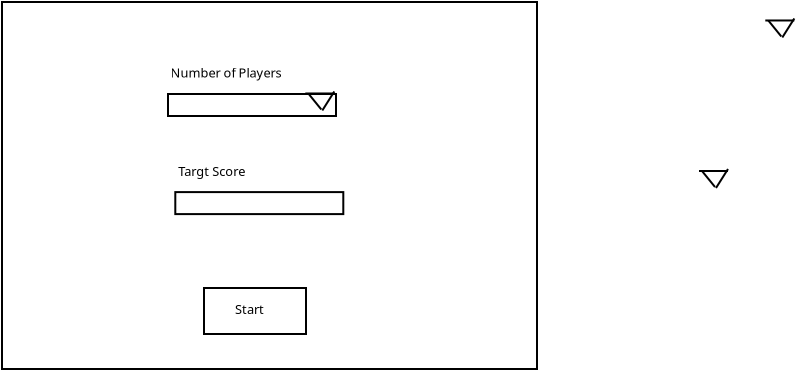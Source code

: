 <?xml version="1.0" encoding="UTF-8"?>
<dia:diagram xmlns:dia="http://www.lysator.liu.se/~alla/dia/">
  <dia:layer name="Background" visible="true" active="true">
    <dia:object type="Standard - Box" version="0" id="O0">
      <dia:attribute name="obj_pos">
        <dia:point val="4.7,2.8"/>
      </dia:attribute>
      <dia:attribute name="obj_bb">
        <dia:rectangle val="4.65,2.75;31.5,21.2"/>
      </dia:attribute>
      <dia:attribute name="elem_corner">
        <dia:point val="4.7,2.8"/>
      </dia:attribute>
      <dia:attribute name="elem_width">
        <dia:real val="26.75"/>
      </dia:attribute>
      <dia:attribute name="elem_height">
        <dia:real val="18.35"/>
      </dia:attribute>
      <dia:attribute name="show_background">
        <dia:boolean val="true"/>
      </dia:attribute>
    </dia:object>
    <dia:object type="Standard - Box" version="0" id="O1">
      <dia:attribute name="obj_pos">
        <dia:point val="14.8,17.1"/>
      </dia:attribute>
      <dia:attribute name="obj_bb">
        <dia:rectangle val="14.75,17.05;19.95,19.45"/>
      </dia:attribute>
      <dia:attribute name="elem_corner">
        <dia:point val="14.8,17.1"/>
      </dia:attribute>
      <dia:attribute name="elem_width">
        <dia:real val="5.1"/>
      </dia:attribute>
      <dia:attribute name="elem_height">
        <dia:real val="2.3"/>
      </dia:attribute>
      <dia:attribute name="show_background">
        <dia:boolean val="true"/>
      </dia:attribute>
    </dia:object>
    <dia:object type="Standard - Text" version="1" id="O2">
      <dia:attribute name="obj_pos">
        <dia:point val="16.35,18.4"/>
      </dia:attribute>
      <dia:attribute name="obj_bb">
        <dia:rectangle val="16.35,17.805;17.913,18.552"/>
      </dia:attribute>
      <dia:attribute name="text">
        <dia:composite type="text">
          <dia:attribute name="string">
            <dia:string>#Start#</dia:string>
          </dia:attribute>
          <dia:attribute name="font">
            <dia:font family="sans" style="0" name="Helvetica"/>
          </dia:attribute>
          <dia:attribute name="height">
            <dia:real val="0.8"/>
          </dia:attribute>
          <dia:attribute name="pos">
            <dia:point val="16.35,18.4"/>
          </dia:attribute>
          <dia:attribute name="color">
            <dia:color val="#000000"/>
          </dia:attribute>
          <dia:attribute name="alignment">
            <dia:enum val="0"/>
          </dia:attribute>
        </dia:composite>
      </dia:attribute>
      <dia:attribute name="valign">
        <dia:enum val="3"/>
      </dia:attribute>
    </dia:object>
    <dia:object type="Standard - Box" version="0" id="O3">
      <dia:attribute name="obj_pos">
        <dia:point val="13,7.4"/>
      </dia:attribute>
      <dia:attribute name="obj_bb">
        <dia:rectangle val="12.95,7.35;21.45,8.55"/>
      </dia:attribute>
      <dia:attribute name="elem_corner">
        <dia:point val="13,7.4"/>
      </dia:attribute>
      <dia:attribute name="elem_width">
        <dia:real val="8.4"/>
      </dia:attribute>
      <dia:attribute name="elem_height">
        <dia:real val="1.1"/>
      </dia:attribute>
      <dia:attribute name="show_background">
        <dia:boolean val="true"/>
      </dia:attribute>
    </dia:object>
    <dia:object type="Standard - Text" version="1" id="O4">
      <dia:attribute name="obj_pos">
        <dia:point val="13.125,6.575"/>
      </dia:attribute>
      <dia:attribute name="obj_bb">
        <dia:rectangle val="13.125,5.98;19.045,6.728"/>
      </dia:attribute>
      <dia:attribute name="text">
        <dia:composite type="text">
          <dia:attribute name="string">
            <dia:string>#Number of Players#</dia:string>
          </dia:attribute>
          <dia:attribute name="font">
            <dia:font family="sans" style="0" name="Helvetica"/>
          </dia:attribute>
          <dia:attribute name="height">
            <dia:real val="0.8"/>
          </dia:attribute>
          <dia:attribute name="pos">
            <dia:point val="13.125,6.575"/>
          </dia:attribute>
          <dia:attribute name="color">
            <dia:color val="#000000"/>
          </dia:attribute>
          <dia:attribute name="alignment">
            <dia:enum val="0"/>
          </dia:attribute>
        </dia:composite>
      </dia:attribute>
      <dia:attribute name="valign">
        <dia:enum val="3"/>
      </dia:attribute>
    </dia:object>
    <dia:group>
      <dia:object type="Standard - Line" version="0" id="O5">
        <dia:attribute name="obj_pos">
          <dia:point val="39.7,11.25"/>
        </dia:attribute>
        <dia:attribute name="obj_bb">
          <dia:rectangle val="39.63,11.18;40.42,12.12"/>
        </dia:attribute>
        <dia:attribute name="conn_endpoints">
          <dia:point val="39.7,11.25"/>
          <dia:point val="40.35,12.05"/>
        </dia:attribute>
        <dia:attribute name="numcp">
          <dia:int val="1"/>
        </dia:attribute>
      </dia:object>
      <dia:object type="Standard - Line" version="0" id="O6">
        <dia:attribute name="obj_pos">
          <dia:point val="41,11.15"/>
        </dia:attribute>
        <dia:attribute name="obj_bb">
          <dia:rectangle val="40.331,11.081;41.069,12.169"/>
        </dia:attribute>
        <dia:attribute name="conn_endpoints">
          <dia:point val="41,11.15"/>
          <dia:point val="40.4,12.1"/>
        </dia:attribute>
        <dia:attribute name="numcp">
          <dia:int val="1"/>
        </dia:attribute>
      </dia:object>
      <dia:object type="Standard - Line" version="0" id="O7">
        <dia:attribute name="obj_pos">
          <dia:point val="39.55,11.25"/>
        </dia:attribute>
        <dia:attribute name="obj_bb">
          <dia:rectangle val="39.5,11.2;41.05,11.3"/>
        </dia:attribute>
        <dia:attribute name="conn_endpoints">
          <dia:point val="39.55,11.25"/>
          <dia:point val="41,11.25"/>
        </dia:attribute>
        <dia:attribute name="numcp">
          <dia:int val="1"/>
        </dia:attribute>
      </dia:object>
    </dia:group>
    <dia:group>
      <dia:object type="Standard - Line" version="0" id="O8">
        <dia:attribute name="obj_pos">
          <dia:point val="20.015,7.374"/>
        </dia:attribute>
        <dia:attribute name="obj_bb">
          <dia:rectangle val="19.945,7.304;20.735,8.244"/>
        </dia:attribute>
        <dia:attribute name="conn_endpoints">
          <dia:point val="20.015,7.374"/>
          <dia:point val="20.665,8.174"/>
        </dia:attribute>
        <dia:attribute name="numcp">
          <dia:int val="1"/>
        </dia:attribute>
      </dia:object>
      <dia:object type="Standard - Line" version="0" id="O9">
        <dia:attribute name="obj_pos">
          <dia:point val="21.315,7.274"/>
        </dia:attribute>
        <dia:attribute name="obj_bb">
          <dia:rectangle val="20.646,7.205;21.384,8.293"/>
        </dia:attribute>
        <dia:attribute name="conn_endpoints">
          <dia:point val="21.315,7.274"/>
          <dia:point val="20.715,8.224"/>
        </dia:attribute>
        <dia:attribute name="numcp">
          <dia:int val="1"/>
        </dia:attribute>
      </dia:object>
      <dia:object type="Standard - Line" version="0" id="O10">
        <dia:attribute name="obj_pos">
          <dia:point val="19.865,7.374"/>
        </dia:attribute>
        <dia:attribute name="obj_bb">
          <dia:rectangle val="19.815,7.324;21.365,7.424"/>
        </dia:attribute>
        <dia:attribute name="conn_endpoints">
          <dia:point val="19.865,7.374"/>
          <dia:point val="21.315,7.374"/>
        </dia:attribute>
        <dia:attribute name="numcp">
          <dia:int val="1"/>
        </dia:attribute>
      </dia:object>
    </dia:group>
    <dia:object type="Standard - Box" version="0" id="O11">
      <dia:attribute name="obj_pos">
        <dia:point val="13.365,12.305"/>
      </dia:attribute>
      <dia:attribute name="obj_bb">
        <dia:rectangle val="13.315,12.255;21.815,13.455"/>
      </dia:attribute>
      <dia:attribute name="elem_corner">
        <dia:point val="13.365,12.305"/>
      </dia:attribute>
      <dia:attribute name="elem_width">
        <dia:real val="8.4"/>
      </dia:attribute>
      <dia:attribute name="elem_height">
        <dia:real val="1.1"/>
      </dia:attribute>
      <dia:attribute name="show_background">
        <dia:boolean val="true"/>
      </dia:attribute>
    </dia:object>
    <dia:object type="Standard - Text" version="1" id="O12">
      <dia:attribute name="obj_pos">
        <dia:point val="13.515,11.5"/>
      </dia:attribute>
      <dia:attribute name="obj_bb">
        <dia:rectangle val="13.515,10.886;17.119,11.69"/>
      </dia:attribute>
      <dia:attribute name="text">
        <dia:composite type="text">
          <dia:attribute name="string">
            <dia:string>#Targt Score#</dia:string>
          </dia:attribute>
          <dia:attribute name="font">
            <dia:font family="sans" style="0" name="Helvetica"/>
          </dia:attribute>
          <dia:attribute name="height">
            <dia:real val="0.8"/>
          </dia:attribute>
          <dia:attribute name="pos">
            <dia:point val="13.515,11.5"/>
          </dia:attribute>
          <dia:attribute name="color">
            <dia:color val="#000000"/>
          </dia:attribute>
          <dia:attribute name="alignment">
            <dia:enum val="0"/>
          </dia:attribute>
        </dia:composite>
      </dia:attribute>
      <dia:attribute name="valign">
        <dia:enum val="3"/>
      </dia:attribute>
    </dia:object>
    <dia:group>
      <dia:object type="Standard - Line" version="0" id="O13">
        <dia:attribute name="obj_pos">
          <dia:point val="43.015,3.724"/>
        </dia:attribute>
        <dia:attribute name="obj_bb">
          <dia:rectangle val="42.945,3.654;43.735,4.594"/>
        </dia:attribute>
        <dia:attribute name="conn_endpoints">
          <dia:point val="43.015,3.724"/>
          <dia:point val="43.665,4.524"/>
        </dia:attribute>
        <dia:attribute name="numcp">
          <dia:int val="1"/>
        </dia:attribute>
      </dia:object>
      <dia:object type="Standard - Line" version="0" id="O14">
        <dia:attribute name="obj_pos">
          <dia:point val="44.315,3.624"/>
        </dia:attribute>
        <dia:attribute name="obj_bb">
          <dia:rectangle val="43.646,3.555;44.384,4.643"/>
        </dia:attribute>
        <dia:attribute name="conn_endpoints">
          <dia:point val="44.315,3.624"/>
          <dia:point val="43.715,4.574"/>
        </dia:attribute>
        <dia:attribute name="numcp">
          <dia:int val="1"/>
        </dia:attribute>
      </dia:object>
      <dia:object type="Standard - Line" version="0" id="O15">
        <dia:attribute name="obj_pos">
          <dia:point val="42.865,3.724"/>
        </dia:attribute>
        <dia:attribute name="obj_bb">
          <dia:rectangle val="42.815,3.674;44.365,3.774"/>
        </dia:attribute>
        <dia:attribute name="conn_endpoints">
          <dia:point val="42.865,3.724"/>
          <dia:point val="44.315,3.724"/>
        </dia:attribute>
        <dia:attribute name="numcp">
          <dia:int val="1"/>
        </dia:attribute>
      </dia:object>
    </dia:group>
  </dia:layer>
</dia:diagram>
